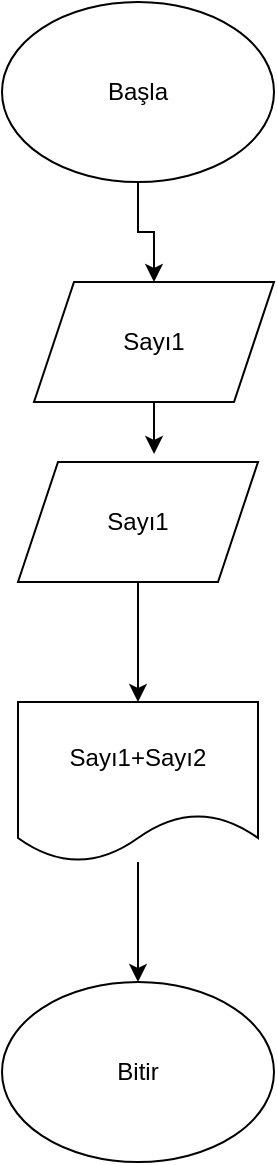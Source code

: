 <mxfile version="17.1.2" type="github">
  <diagram id="UoX3IuOD-vShMSJupHUJ" name="Page-1">
    <mxGraphModel dx="1186" dy="795" grid="1" gridSize="10" guides="1" tooltips="1" connect="1" arrows="1" fold="1" page="1" pageScale="1" pageWidth="827" pageHeight="1169" math="0" shadow="0">
      <root>
        <mxCell id="0" />
        <mxCell id="1" parent="0" />
        <mxCell id="IBgpSZEY-K9JlsKvirCF-2" style="edgeStyle=orthogonalEdgeStyle;rounded=0;orthogonalLoop=1;jettySize=auto;html=1;" edge="1" parent="1" source="IBgpSZEY-K9JlsKvirCF-1" target="IBgpSZEY-K9JlsKvirCF-3">
          <mxGeometry relative="1" as="geometry">
            <mxPoint x="422" y="190" as="targetPoint" />
          </mxGeometry>
        </mxCell>
        <mxCell id="IBgpSZEY-K9JlsKvirCF-1" value="Başla" style="ellipse;whiteSpace=wrap;html=1;" vertex="1" parent="1">
          <mxGeometry x="354" y="30" width="136" height="90" as="geometry" />
        </mxCell>
        <mxCell id="IBgpSZEY-K9JlsKvirCF-5" style="edgeStyle=orthogonalEdgeStyle;rounded=0;orthogonalLoop=1;jettySize=auto;html=1;entryX=0.567;entryY=-0.067;entryDx=0;entryDy=0;entryPerimeter=0;" edge="1" parent="1" source="IBgpSZEY-K9JlsKvirCF-3" target="IBgpSZEY-K9JlsKvirCF-4">
          <mxGeometry relative="1" as="geometry" />
        </mxCell>
        <mxCell id="IBgpSZEY-K9JlsKvirCF-3" value="Sayı1" style="shape=parallelogram;perimeter=parallelogramPerimeter;whiteSpace=wrap;html=1;fixedSize=1;" vertex="1" parent="1">
          <mxGeometry x="370" y="170" width="120" height="60" as="geometry" />
        </mxCell>
        <mxCell id="IBgpSZEY-K9JlsKvirCF-10" style="edgeStyle=orthogonalEdgeStyle;rounded=0;orthogonalLoop=1;jettySize=auto;html=1;" edge="1" parent="1" source="IBgpSZEY-K9JlsKvirCF-4" target="IBgpSZEY-K9JlsKvirCF-9">
          <mxGeometry relative="1" as="geometry" />
        </mxCell>
        <mxCell id="IBgpSZEY-K9JlsKvirCF-4" value="Sayı1" style="shape=parallelogram;perimeter=parallelogramPerimeter;whiteSpace=wrap;html=1;fixedSize=1;" vertex="1" parent="1">
          <mxGeometry x="362" y="260" width="120" height="60" as="geometry" />
        </mxCell>
        <mxCell id="IBgpSZEY-K9JlsKvirCF-7" value="Bitir" style="ellipse;whiteSpace=wrap;html=1;" vertex="1" parent="1">
          <mxGeometry x="354" y="520" width="136" height="90" as="geometry" />
        </mxCell>
        <mxCell id="IBgpSZEY-K9JlsKvirCF-11" style="edgeStyle=orthogonalEdgeStyle;rounded=0;orthogonalLoop=1;jettySize=auto;html=1;entryX=0.5;entryY=0;entryDx=0;entryDy=0;" edge="1" parent="1" source="IBgpSZEY-K9JlsKvirCF-9" target="IBgpSZEY-K9JlsKvirCF-7">
          <mxGeometry relative="1" as="geometry" />
        </mxCell>
        <mxCell id="IBgpSZEY-K9JlsKvirCF-9" value="Sayı1+Sayı2" style="shape=document;whiteSpace=wrap;html=1;boundedLbl=1;" vertex="1" parent="1">
          <mxGeometry x="362" y="380" width="120" height="80" as="geometry" />
        </mxCell>
      </root>
    </mxGraphModel>
  </diagram>
</mxfile>
